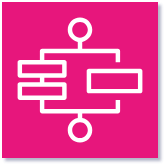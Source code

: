 <mxfile type="MultiCloud">
	<diagram id="diagram_1" name="AWS components">
		<mxGraphModel dx="1015" dy="661" grid="1" gridSize="10" guides="1" tooltips="1" connect="1" arrows="1" fold="1" page="1" pageScale="1" pageWidth="850" pageHeight="1100" math="0" shadow="1">
			<root>
				<mxCell id="0"/>
				<mxCell id="1" parent="0"/>
				<mxCell id="vertex:step_functions:step_functions" value="" style="sketch=0;outlineConnect=0;fontColor=#232F3E;fillColor=#E7157B;strokeColor=#ffffff;dashed=0;verticalLabelPosition=bottom;verticalAlign=top;align=left;html=1;fontSize=12;fontStyle=0;aspect=fixed;shape=mxgraph.aws4.resourceIcon;resIcon=mxgraph.aws4.step_functions;" parent="1" vertex="1">
					<mxGeometry width="78" height="78" as="geometry"/>
				</mxCell>
			</root>
		</mxGraphModel>
	</diagram>
</mxfile>